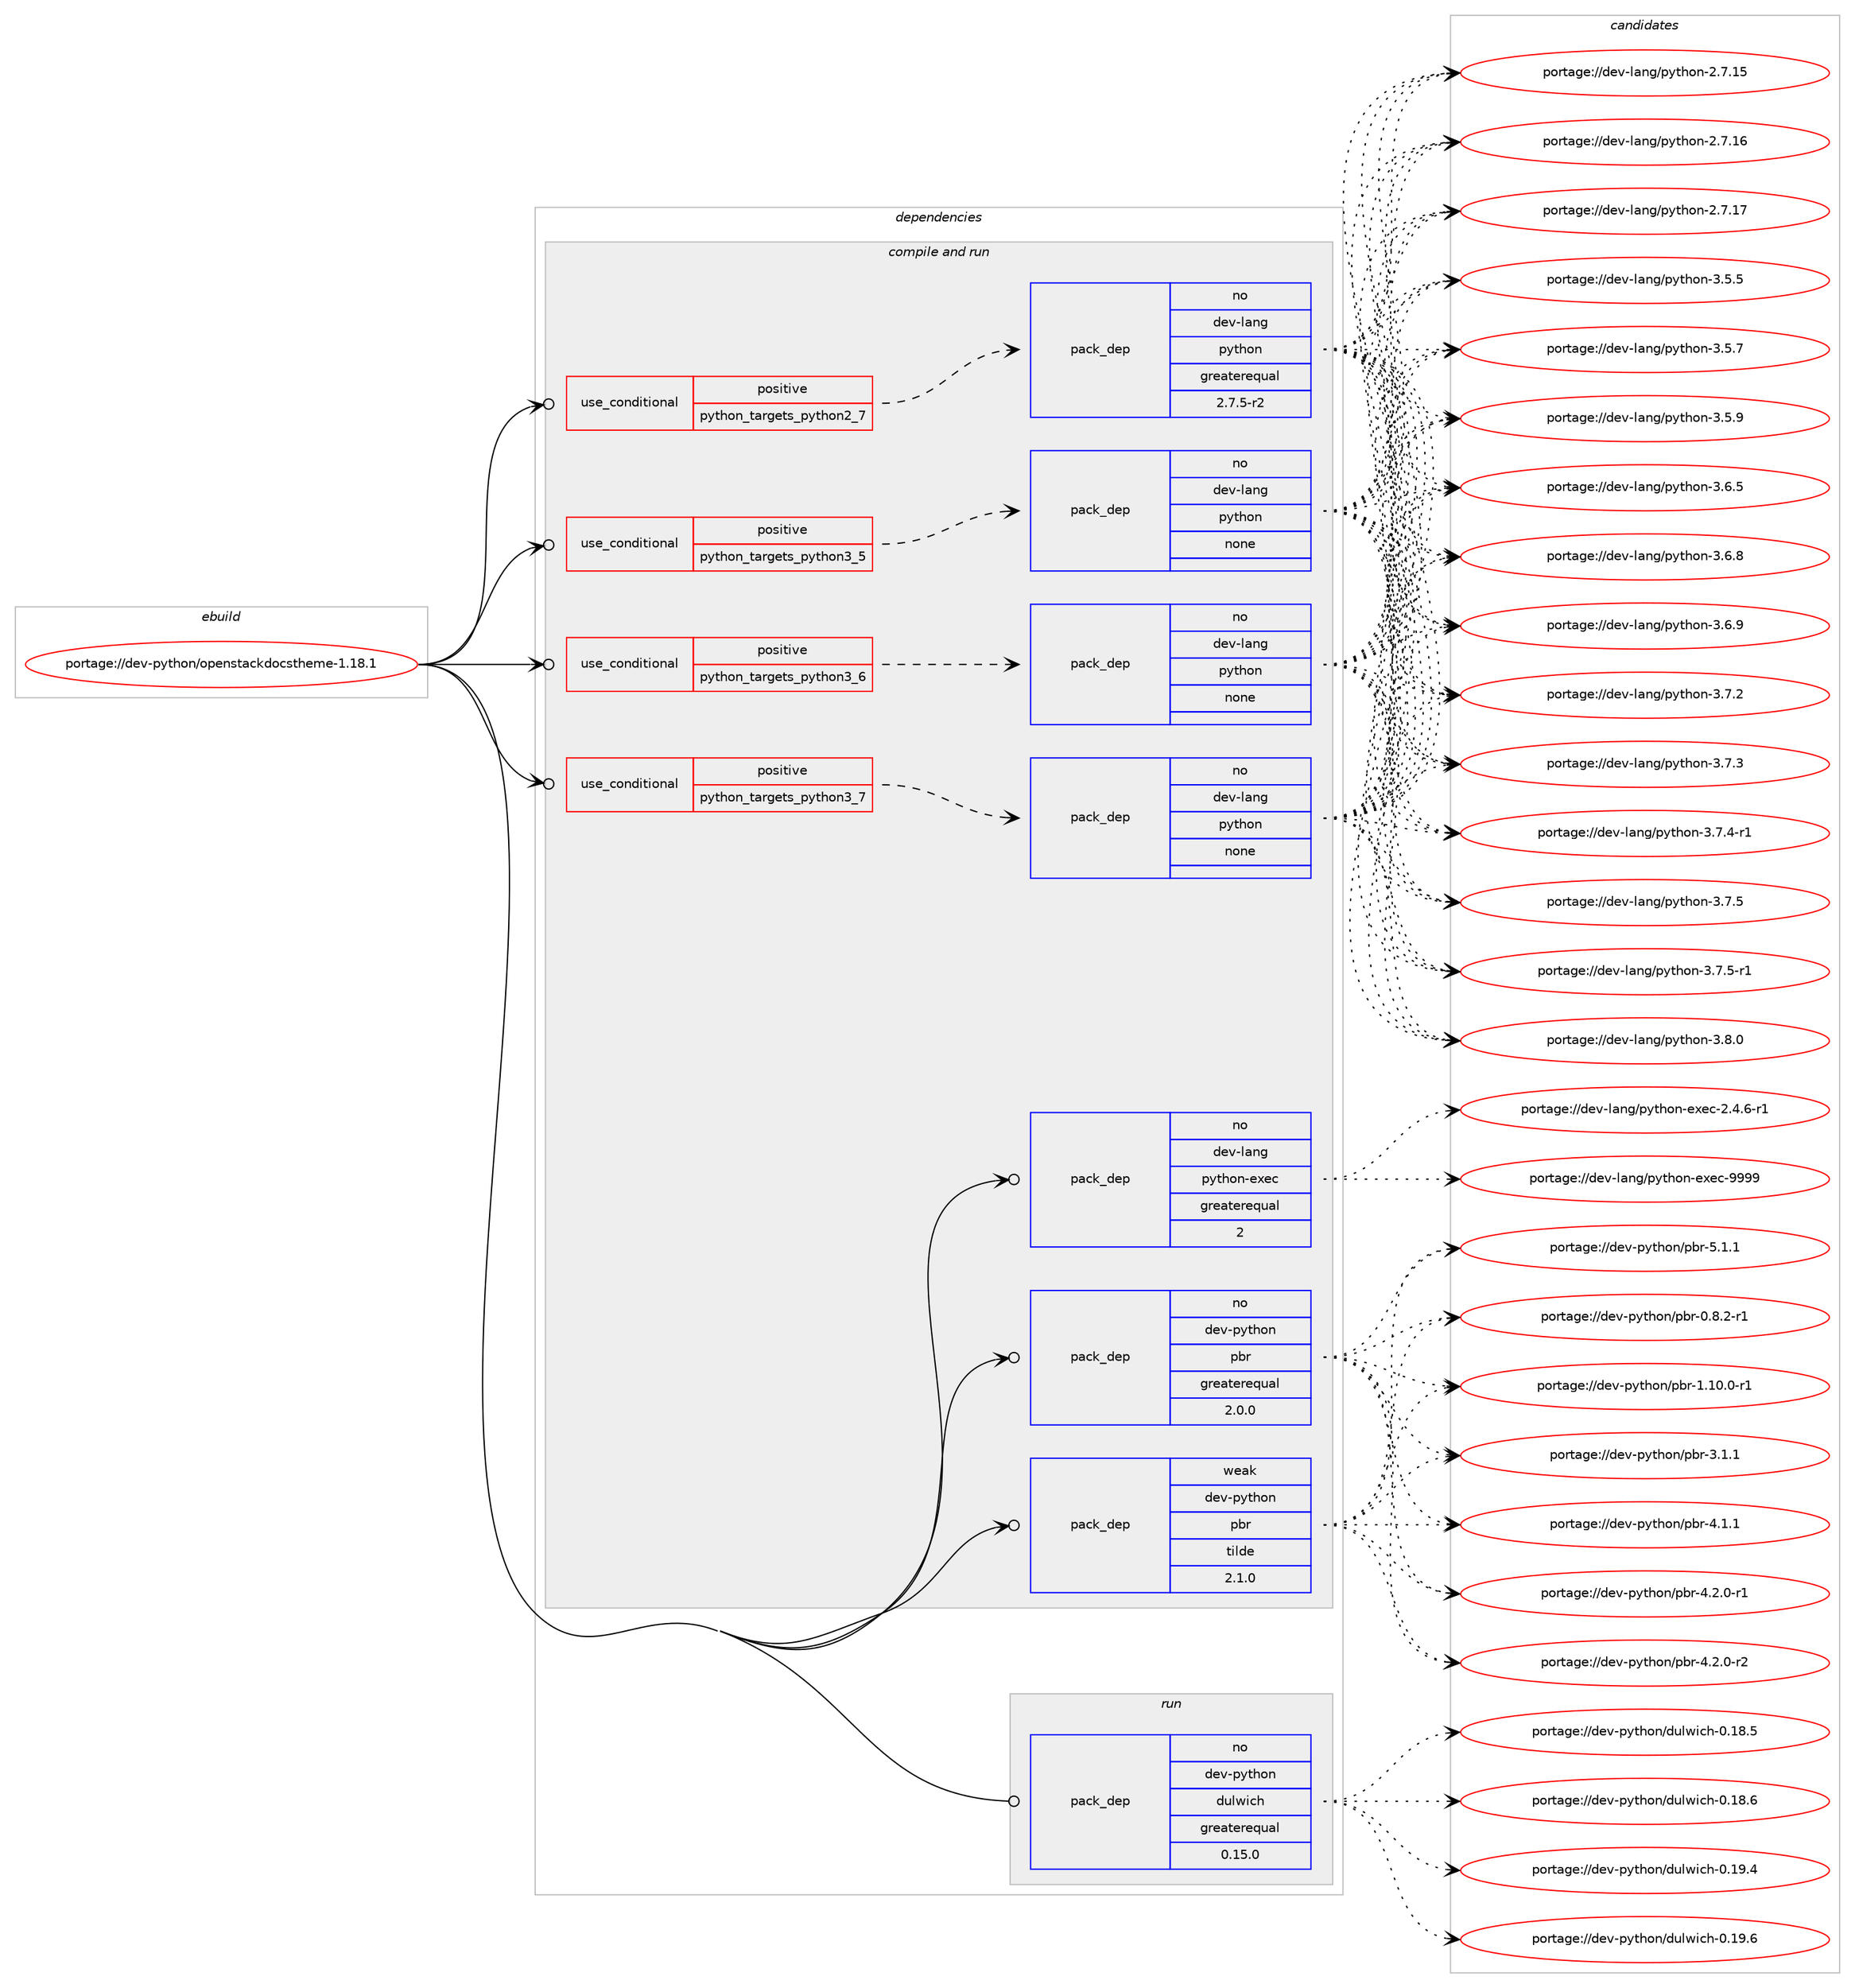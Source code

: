 digraph prolog {

# *************
# Graph options
# *************

newrank=true;
concentrate=true;
compound=true;
graph [rankdir=LR,fontname=Helvetica,fontsize=10,ranksep=1.5];#, ranksep=2.5, nodesep=0.2];
edge  [arrowhead=vee];
node  [fontname=Helvetica,fontsize=10];

# **********
# The ebuild
# **********

subgraph cluster_leftcol {
color=gray;
rank=same;
label=<<i>ebuild</i>>;
id [label="portage://dev-python/openstackdocstheme-1.18.1", color=red, width=4, href="../dev-python/openstackdocstheme-1.18.1.svg"];
}

# ****************
# The dependencies
# ****************

subgraph cluster_midcol {
color=gray;
label=<<i>dependencies</i>>;
subgraph cluster_compile {
fillcolor="#eeeeee";
style=filled;
label=<<i>compile</i>>;
}
subgraph cluster_compileandrun {
fillcolor="#eeeeee";
style=filled;
label=<<i>compile and run</i>>;
subgraph cond32859 {
dependency152898 [label=<<TABLE BORDER="0" CELLBORDER="1" CELLSPACING="0" CELLPADDING="4"><TR><TD ROWSPAN="3" CELLPADDING="10">use_conditional</TD></TR><TR><TD>positive</TD></TR><TR><TD>python_targets_python2_7</TD></TR></TABLE>>, shape=none, color=red];
subgraph pack116710 {
dependency152899 [label=<<TABLE BORDER="0" CELLBORDER="1" CELLSPACING="0" CELLPADDING="4" WIDTH="220"><TR><TD ROWSPAN="6" CELLPADDING="30">pack_dep</TD></TR><TR><TD WIDTH="110">no</TD></TR><TR><TD>dev-lang</TD></TR><TR><TD>python</TD></TR><TR><TD>greaterequal</TD></TR><TR><TD>2.7.5-r2</TD></TR></TABLE>>, shape=none, color=blue];
}
dependency152898:e -> dependency152899:w [weight=20,style="dashed",arrowhead="vee"];
}
id:e -> dependency152898:w [weight=20,style="solid",arrowhead="odotvee"];
subgraph cond32860 {
dependency152900 [label=<<TABLE BORDER="0" CELLBORDER="1" CELLSPACING="0" CELLPADDING="4"><TR><TD ROWSPAN="3" CELLPADDING="10">use_conditional</TD></TR><TR><TD>positive</TD></TR><TR><TD>python_targets_python3_5</TD></TR></TABLE>>, shape=none, color=red];
subgraph pack116711 {
dependency152901 [label=<<TABLE BORDER="0" CELLBORDER="1" CELLSPACING="0" CELLPADDING="4" WIDTH="220"><TR><TD ROWSPAN="6" CELLPADDING="30">pack_dep</TD></TR><TR><TD WIDTH="110">no</TD></TR><TR><TD>dev-lang</TD></TR><TR><TD>python</TD></TR><TR><TD>none</TD></TR><TR><TD></TD></TR></TABLE>>, shape=none, color=blue];
}
dependency152900:e -> dependency152901:w [weight=20,style="dashed",arrowhead="vee"];
}
id:e -> dependency152900:w [weight=20,style="solid",arrowhead="odotvee"];
subgraph cond32861 {
dependency152902 [label=<<TABLE BORDER="0" CELLBORDER="1" CELLSPACING="0" CELLPADDING="4"><TR><TD ROWSPAN="3" CELLPADDING="10">use_conditional</TD></TR><TR><TD>positive</TD></TR><TR><TD>python_targets_python3_6</TD></TR></TABLE>>, shape=none, color=red];
subgraph pack116712 {
dependency152903 [label=<<TABLE BORDER="0" CELLBORDER="1" CELLSPACING="0" CELLPADDING="4" WIDTH="220"><TR><TD ROWSPAN="6" CELLPADDING="30">pack_dep</TD></TR><TR><TD WIDTH="110">no</TD></TR><TR><TD>dev-lang</TD></TR><TR><TD>python</TD></TR><TR><TD>none</TD></TR><TR><TD></TD></TR></TABLE>>, shape=none, color=blue];
}
dependency152902:e -> dependency152903:w [weight=20,style="dashed",arrowhead="vee"];
}
id:e -> dependency152902:w [weight=20,style="solid",arrowhead="odotvee"];
subgraph cond32862 {
dependency152904 [label=<<TABLE BORDER="0" CELLBORDER="1" CELLSPACING="0" CELLPADDING="4"><TR><TD ROWSPAN="3" CELLPADDING="10">use_conditional</TD></TR><TR><TD>positive</TD></TR><TR><TD>python_targets_python3_7</TD></TR></TABLE>>, shape=none, color=red];
subgraph pack116713 {
dependency152905 [label=<<TABLE BORDER="0" CELLBORDER="1" CELLSPACING="0" CELLPADDING="4" WIDTH="220"><TR><TD ROWSPAN="6" CELLPADDING="30">pack_dep</TD></TR><TR><TD WIDTH="110">no</TD></TR><TR><TD>dev-lang</TD></TR><TR><TD>python</TD></TR><TR><TD>none</TD></TR><TR><TD></TD></TR></TABLE>>, shape=none, color=blue];
}
dependency152904:e -> dependency152905:w [weight=20,style="dashed",arrowhead="vee"];
}
id:e -> dependency152904:w [weight=20,style="solid",arrowhead="odotvee"];
subgraph pack116714 {
dependency152906 [label=<<TABLE BORDER="0" CELLBORDER="1" CELLSPACING="0" CELLPADDING="4" WIDTH="220"><TR><TD ROWSPAN="6" CELLPADDING="30">pack_dep</TD></TR><TR><TD WIDTH="110">no</TD></TR><TR><TD>dev-lang</TD></TR><TR><TD>python-exec</TD></TR><TR><TD>greaterequal</TD></TR><TR><TD>2</TD></TR></TABLE>>, shape=none, color=blue];
}
id:e -> dependency152906:w [weight=20,style="solid",arrowhead="odotvee"];
subgraph pack116715 {
dependency152907 [label=<<TABLE BORDER="0" CELLBORDER="1" CELLSPACING="0" CELLPADDING="4" WIDTH="220"><TR><TD ROWSPAN="6" CELLPADDING="30">pack_dep</TD></TR><TR><TD WIDTH="110">no</TD></TR><TR><TD>dev-python</TD></TR><TR><TD>pbr</TD></TR><TR><TD>greaterequal</TD></TR><TR><TD>2.0.0</TD></TR></TABLE>>, shape=none, color=blue];
}
id:e -> dependency152907:w [weight=20,style="solid",arrowhead="odotvee"];
subgraph pack116716 {
dependency152908 [label=<<TABLE BORDER="0" CELLBORDER="1" CELLSPACING="0" CELLPADDING="4" WIDTH="220"><TR><TD ROWSPAN="6" CELLPADDING="30">pack_dep</TD></TR><TR><TD WIDTH="110">weak</TD></TR><TR><TD>dev-python</TD></TR><TR><TD>pbr</TD></TR><TR><TD>tilde</TD></TR><TR><TD>2.1.0</TD></TR></TABLE>>, shape=none, color=blue];
}
id:e -> dependency152908:w [weight=20,style="solid",arrowhead="odotvee"];
}
subgraph cluster_run {
fillcolor="#eeeeee";
style=filled;
label=<<i>run</i>>;
subgraph pack116717 {
dependency152909 [label=<<TABLE BORDER="0" CELLBORDER="1" CELLSPACING="0" CELLPADDING="4" WIDTH="220"><TR><TD ROWSPAN="6" CELLPADDING="30">pack_dep</TD></TR><TR><TD WIDTH="110">no</TD></TR><TR><TD>dev-python</TD></TR><TR><TD>dulwich</TD></TR><TR><TD>greaterequal</TD></TR><TR><TD>0.15.0</TD></TR></TABLE>>, shape=none, color=blue];
}
id:e -> dependency152909:w [weight=20,style="solid",arrowhead="odot"];
}
}

# **************
# The candidates
# **************

subgraph cluster_choices {
rank=same;
color=gray;
label=<<i>candidates</i>>;

subgraph choice116710 {
color=black;
nodesep=1;
choiceportage10010111845108971101034711212111610411111045504655464953 [label="portage://dev-lang/python-2.7.15", color=red, width=4,href="../dev-lang/python-2.7.15.svg"];
choiceportage10010111845108971101034711212111610411111045504655464954 [label="portage://dev-lang/python-2.7.16", color=red, width=4,href="../dev-lang/python-2.7.16.svg"];
choiceportage10010111845108971101034711212111610411111045504655464955 [label="portage://dev-lang/python-2.7.17", color=red, width=4,href="../dev-lang/python-2.7.17.svg"];
choiceportage100101118451089711010347112121116104111110455146534653 [label="portage://dev-lang/python-3.5.5", color=red, width=4,href="../dev-lang/python-3.5.5.svg"];
choiceportage100101118451089711010347112121116104111110455146534655 [label="portage://dev-lang/python-3.5.7", color=red, width=4,href="../dev-lang/python-3.5.7.svg"];
choiceportage100101118451089711010347112121116104111110455146534657 [label="portage://dev-lang/python-3.5.9", color=red, width=4,href="../dev-lang/python-3.5.9.svg"];
choiceportage100101118451089711010347112121116104111110455146544653 [label="portage://dev-lang/python-3.6.5", color=red, width=4,href="../dev-lang/python-3.6.5.svg"];
choiceportage100101118451089711010347112121116104111110455146544656 [label="portage://dev-lang/python-3.6.8", color=red, width=4,href="../dev-lang/python-3.6.8.svg"];
choiceportage100101118451089711010347112121116104111110455146544657 [label="portage://dev-lang/python-3.6.9", color=red, width=4,href="../dev-lang/python-3.6.9.svg"];
choiceportage100101118451089711010347112121116104111110455146554650 [label="portage://dev-lang/python-3.7.2", color=red, width=4,href="../dev-lang/python-3.7.2.svg"];
choiceportage100101118451089711010347112121116104111110455146554651 [label="portage://dev-lang/python-3.7.3", color=red, width=4,href="../dev-lang/python-3.7.3.svg"];
choiceportage1001011184510897110103471121211161041111104551465546524511449 [label="portage://dev-lang/python-3.7.4-r1", color=red, width=4,href="../dev-lang/python-3.7.4-r1.svg"];
choiceportage100101118451089711010347112121116104111110455146554653 [label="portage://dev-lang/python-3.7.5", color=red, width=4,href="../dev-lang/python-3.7.5.svg"];
choiceportage1001011184510897110103471121211161041111104551465546534511449 [label="portage://dev-lang/python-3.7.5-r1", color=red, width=4,href="../dev-lang/python-3.7.5-r1.svg"];
choiceportage100101118451089711010347112121116104111110455146564648 [label="portage://dev-lang/python-3.8.0", color=red, width=4,href="../dev-lang/python-3.8.0.svg"];
dependency152899:e -> choiceportage10010111845108971101034711212111610411111045504655464953:w [style=dotted,weight="100"];
dependency152899:e -> choiceportage10010111845108971101034711212111610411111045504655464954:w [style=dotted,weight="100"];
dependency152899:e -> choiceportage10010111845108971101034711212111610411111045504655464955:w [style=dotted,weight="100"];
dependency152899:e -> choiceportage100101118451089711010347112121116104111110455146534653:w [style=dotted,weight="100"];
dependency152899:e -> choiceportage100101118451089711010347112121116104111110455146534655:w [style=dotted,weight="100"];
dependency152899:e -> choiceportage100101118451089711010347112121116104111110455146534657:w [style=dotted,weight="100"];
dependency152899:e -> choiceportage100101118451089711010347112121116104111110455146544653:w [style=dotted,weight="100"];
dependency152899:e -> choiceportage100101118451089711010347112121116104111110455146544656:w [style=dotted,weight="100"];
dependency152899:e -> choiceportage100101118451089711010347112121116104111110455146544657:w [style=dotted,weight="100"];
dependency152899:e -> choiceportage100101118451089711010347112121116104111110455146554650:w [style=dotted,weight="100"];
dependency152899:e -> choiceportage100101118451089711010347112121116104111110455146554651:w [style=dotted,weight="100"];
dependency152899:e -> choiceportage1001011184510897110103471121211161041111104551465546524511449:w [style=dotted,weight="100"];
dependency152899:e -> choiceportage100101118451089711010347112121116104111110455146554653:w [style=dotted,weight="100"];
dependency152899:e -> choiceportage1001011184510897110103471121211161041111104551465546534511449:w [style=dotted,weight="100"];
dependency152899:e -> choiceportage100101118451089711010347112121116104111110455146564648:w [style=dotted,weight="100"];
}
subgraph choice116711 {
color=black;
nodesep=1;
choiceportage10010111845108971101034711212111610411111045504655464953 [label="portage://dev-lang/python-2.7.15", color=red, width=4,href="../dev-lang/python-2.7.15.svg"];
choiceportage10010111845108971101034711212111610411111045504655464954 [label="portage://dev-lang/python-2.7.16", color=red, width=4,href="../dev-lang/python-2.7.16.svg"];
choiceportage10010111845108971101034711212111610411111045504655464955 [label="portage://dev-lang/python-2.7.17", color=red, width=4,href="../dev-lang/python-2.7.17.svg"];
choiceportage100101118451089711010347112121116104111110455146534653 [label="portage://dev-lang/python-3.5.5", color=red, width=4,href="../dev-lang/python-3.5.5.svg"];
choiceportage100101118451089711010347112121116104111110455146534655 [label="portage://dev-lang/python-3.5.7", color=red, width=4,href="../dev-lang/python-3.5.7.svg"];
choiceportage100101118451089711010347112121116104111110455146534657 [label="portage://dev-lang/python-3.5.9", color=red, width=4,href="../dev-lang/python-3.5.9.svg"];
choiceportage100101118451089711010347112121116104111110455146544653 [label="portage://dev-lang/python-3.6.5", color=red, width=4,href="../dev-lang/python-3.6.5.svg"];
choiceportage100101118451089711010347112121116104111110455146544656 [label="portage://dev-lang/python-3.6.8", color=red, width=4,href="../dev-lang/python-3.6.8.svg"];
choiceportage100101118451089711010347112121116104111110455146544657 [label="portage://dev-lang/python-3.6.9", color=red, width=4,href="../dev-lang/python-3.6.9.svg"];
choiceportage100101118451089711010347112121116104111110455146554650 [label="portage://dev-lang/python-3.7.2", color=red, width=4,href="../dev-lang/python-3.7.2.svg"];
choiceportage100101118451089711010347112121116104111110455146554651 [label="portage://dev-lang/python-3.7.3", color=red, width=4,href="../dev-lang/python-3.7.3.svg"];
choiceportage1001011184510897110103471121211161041111104551465546524511449 [label="portage://dev-lang/python-3.7.4-r1", color=red, width=4,href="../dev-lang/python-3.7.4-r1.svg"];
choiceportage100101118451089711010347112121116104111110455146554653 [label="portage://dev-lang/python-3.7.5", color=red, width=4,href="../dev-lang/python-3.7.5.svg"];
choiceportage1001011184510897110103471121211161041111104551465546534511449 [label="portage://dev-lang/python-3.7.5-r1", color=red, width=4,href="../dev-lang/python-3.7.5-r1.svg"];
choiceportage100101118451089711010347112121116104111110455146564648 [label="portage://dev-lang/python-3.8.0", color=red, width=4,href="../dev-lang/python-3.8.0.svg"];
dependency152901:e -> choiceportage10010111845108971101034711212111610411111045504655464953:w [style=dotted,weight="100"];
dependency152901:e -> choiceportage10010111845108971101034711212111610411111045504655464954:w [style=dotted,weight="100"];
dependency152901:e -> choiceportage10010111845108971101034711212111610411111045504655464955:w [style=dotted,weight="100"];
dependency152901:e -> choiceportage100101118451089711010347112121116104111110455146534653:w [style=dotted,weight="100"];
dependency152901:e -> choiceportage100101118451089711010347112121116104111110455146534655:w [style=dotted,weight="100"];
dependency152901:e -> choiceportage100101118451089711010347112121116104111110455146534657:w [style=dotted,weight="100"];
dependency152901:e -> choiceportage100101118451089711010347112121116104111110455146544653:w [style=dotted,weight="100"];
dependency152901:e -> choiceportage100101118451089711010347112121116104111110455146544656:w [style=dotted,weight="100"];
dependency152901:e -> choiceportage100101118451089711010347112121116104111110455146544657:w [style=dotted,weight="100"];
dependency152901:e -> choiceportage100101118451089711010347112121116104111110455146554650:w [style=dotted,weight="100"];
dependency152901:e -> choiceportage100101118451089711010347112121116104111110455146554651:w [style=dotted,weight="100"];
dependency152901:e -> choiceportage1001011184510897110103471121211161041111104551465546524511449:w [style=dotted,weight="100"];
dependency152901:e -> choiceportage100101118451089711010347112121116104111110455146554653:w [style=dotted,weight="100"];
dependency152901:e -> choiceportage1001011184510897110103471121211161041111104551465546534511449:w [style=dotted,weight="100"];
dependency152901:e -> choiceportage100101118451089711010347112121116104111110455146564648:w [style=dotted,weight="100"];
}
subgraph choice116712 {
color=black;
nodesep=1;
choiceportage10010111845108971101034711212111610411111045504655464953 [label="portage://dev-lang/python-2.7.15", color=red, width=4,href="../dev-lang/python-2.7.15.svg"];
choiceportage10010111845108971101034711212111610411111045504655464954 [label="portage://dev-lang/python-2.7.16", color=red, width=4,href="../dev-lang/python-2.7.16.svg"];
choiceportage10010111845108971101034711212111610411111045504655464955 [label="portage://dev-lang/python-2.7.17", color=red, width=4,href="../dev-lang/python-2.7.17.svg"];
choiceportage100101118451089711010347112121116104111110455146534653 [label="portage://dev-lang/python-3.5.5", color=red, width=4,href="../dev-lang/python-3.5.5.svg"];
choiceportage100101118451089711010347112121116104111110455146534655 [label="portage://dev-lang/python-3.5.7", color=red, width=4,href="../dev-lang/python-3.5.7.svg"];
choiceportage100101118451089711010347112121116104111110455146534657 [label="portage://dev-lang/python-3.5.9", color=red, width=4,href="../dev-lang/python-3.5.9.svg"];
choiceportage100101118451089711010347112121116104111110455146544653 [label="portage://dev-lang/python-3.6.5", color=red, width=4,href="../dev-lang/python-3.6.5.svg"];
choiceportage100101118451089711010347112121116104111110455146544656 [label="portage://dev-lang/python-3.6.8", color=red, width=4,href="../dev-lang/python-3.6.8.svg"];
choiceportage100101118451089711010347112121116104111110455146544657 [label="portage://dev-lang/python-3.6.9", color=red, width=4,href="../dev-lang/python-3.6.9.svg"];
choiceportage100101118451089711010347112121116104111110455146554650 [label="portage://dev-lang/python-3.7.2", color=red, width=4,href="../dev-lang/python-3.7.2.svg"];
choiceportage100101118451089711010347112121116104111110455146554651 [label="portage://dev-lang/python-3.7.3", color=red, width=4,href="../dev-lang/python-3.7.3.svg"];
choiceportage1001011184510897110103471121211161041111104551465546524511449 [label="portage://dev-lang/python-3.7.4-r1", color=red, width=4,href="../dev-lang/python-3.7.4-r1.svg"];
choiceportage100101118451089711010347112121116104111110455146554653 [label="portage://dev-lang/python-3.7.5", color=red, width=4,href="../dev-lang/python-3.7.5.svg"];
choiceportage1001011184510897110103471121211161041111104551465546534511449 [label="portage://dev-lang/python-3.7.5-r1", color=red, width=4,href="../dev-lang/python-3.7.5-r1.svg"];
choiceportage100101118451089711010347112121116104111110455146564648 [label="portage://dev-lang/python-3.8.0", color=red, width=4,href="../dev-lang/python-3.8.0.svg"];
dependency152903:e -> choiceportage10010111845108971101034711212111610411111045504655464953:w [style=dotted,weight="100"];
dependency152903:e -> choiceportage10010111845108971101034711212111610411111045504655464954:w [style=dotted,weight="100"];
dependency152903:e -> choiceportage10010111845108971101034711212111610411111045504655464955:w [style=dotted,weight="100"];
dependency152903:e -> choiceportage100101118451089711010347112121116104111110455146534653:w [style=dotted,weight="100"];
dependency152903:e -> choiceportage100101118451089711010347112121116104111110455146534655:w [style=dotted,weight="100"];
dependency152903:e -> choiceportage100101118451089711010347112121116104111110455146534657:w [style=dotted,weight="100"];
dependency152903:e -> choiceportage100101118451089711010347112121116104111110455146544653:w [style=dotted,weight="100"];
dependency152903:e -> choiceportage100101118451089711010347112121116104111110455146544656:w [style=dotted,weight="100"];
dependency152903:e -> choiceportage100101118451089711010347112121116104111110455146544657:w [style=dotted,weight="100"];
dependency152903:e -> choiceportage100101118451089711010347112121116104111110455146554650:w [style=dotted,weight="100"];
dependency152903:e -> choiceportage100101118451089711010347112121116104111110455146554651:w [style=dotted,weight="100"];
dependency152903:e -> choiceportage1001011184510897110103471121211161041111104551465546524511449:w [style=dotted,weight="100"];
dependency152903:e -> choiceportage100101118451089711010347112121116104111110455146554653:w [style=dotted,weight="100"];
dependency152903:e -> choiceportage1001011184510897110103471121211161041111104551465546534511449:w [style=dotted,weight="100"];
dependency152903:e -> choiceportage100101118451089711010347112121116104111110455146564648:w [style=dotted,weight="100"];
}
subgraph choice116713 {
color=black;
nodesep=1;
choiceportage10010111845108971101034711212111610411111045504655464953 [label="portage://dev-lang/python-2.7.15", color=red, width=4,href="../dev-lang/python-2.7.15.svg"];
choiceportage10010111845108971101034711212111610411111045504655464954 [label="portage://dev-lang/python-2.7.16", color=red, width=4,href="../dev-lang/python-2.7.16.svg"];
choiceportage10010111845108971101034711212111610411111045504655464955 [label="portage://dev-lang/python-2.7.17", color=red, width=4,href="../dev-lang/python-2.7.17.svg"];
choiceportage100101118451089711010347112121116104111110455146534653 [label="portage://dev-lang/python-3.5.5", color=red, width=4,href="../dev-lang/python-3.5.5.svg"];
choiceportage100101118451089711010347112121116104111110455146534655 [label="portage://dev-lang/python-3.5.7", color=red, width=4,href="../dev-lang/python-3.5.7.svg"];
choiceportage100101118451089711010347112121116104111110455146534657 [label="portage://dev-lang/python-3.5.9", color=red, width=4,href="../dev-lang/python-3.5.9.svg"];
choiceportage100101118451089711010347112121116104111110455146544653 [label="portage://dev-lang/python-3.6.5", color=red, width=4,href="../dev-lang/python-3.6.5.svg"];
choiceportage100101118451089711010347112121116104111110455146544656 [label="portage://dev-lang/python-3.6.8", color=red, width=4,href="../dev-lang/python-3.6.8.svg"];
choiceportage100101118451089711010347112121116104111110455146544657 [label="portage://dev-lang/python-3.6.9", color=red, width=4,href="../dev-lang/python-3.6.9.svg"];
choiceportage100101118451089711010347112121116104111110455146554650 [label="portage://dev-lang/python-3.7.2", color=red, width=4,href="../dev-lang/python-3.7.2.svg"];
choiceportage100101118451089711010347112121116104111110455146554651 [label="portage://dev-lang/python-3.7.3", color=red, width=4,href="../dev-lang/python-3.7.3.svg"];
choiceportage1001011184510897110103471121211161041111104551465546524511449 [label="portage://dev-lang/python-3.7.4-r1", color=red, width=4,href="../dev-lang/python-3.7.4-r1.svg"];
choiceportage100101118451089711010347112121116104111110455146554653 [label="portage://dev-lang/python-3.7.5", color=red, width=4,href="../dev-lang/python-3.7.5.svg"];
choiceportage1001011184510897110103471121211161041111104551465546534511449 [label="portage://dev-lang/python-3.7.5-r1", color=red, width=4,href="../dev-lang/python-3.7.5-r1.svg"];
choiceportage100101118451089711010347112121116104111110455146564648 [label="portage://dev-lang/python-3.8.0", color=red, width=4,href="../dev-lang/python-3.8.0.svg"];
dependency152905:e -> choiceportage10010111845108971101034711212111610411111045504655464953:w [style=dotted,weight="100"];
dependency152905:e -> choiceportage10010111845108971101034711212111610411111045504655464954:w [style=dotted,weight="100"];
dependency152905:e -> choiceportage10010111845108971101034711212111610411111045504655464955:w [style=dotted,weight="100"];
dependency152905:e -> choiceportage100101118451089711010347112121116104111110455146534653:w [style=dotted,weight="100"];
dependency152905:e -> choiceportage100101118451089711010347112121116104111110455146534655:w [style=dotted,weight="100"];
dependency152905:e -> choiceportage100101118451089711010347112121116104111110455146534657:w [style=dotted,weight="100"];
dependency152905:e -> choiceportage100101118451089711010347112121116104111110455146544653:w [style=dotted,weight="100"];
dependency152905:e -> choiceportage100101118451089711010347112121116104111110455146544656:w [style=dotted,weight="100"];
dependency152905:e -> choiceportage100101118451089711010347112121116104111110455146544657:w [style=dotted,weight="100"];
dependency152905:e -> choiceportage100101118451089711010347112121116104111110455146554650:w [style=dotted,weight="100"];
dependency152905:e -> choiceportage100101118451089711010347112121116104111110455146554651:w [style=dotted,weight="100"];
dependency152905:e -> choiceportage1001011184510897110103471121211161041111104551465546524511449:w [style=dotted,weight="100"];
dependency152905:e -> choiceportage100101118451089711010347112121116104111110455146554653:w [style=dotted,weight="100"];
dependency152905:e -> choiceportage1001011184510897110103471121211161041111104551465546534511449:w [style=dotted,weight="100"];
dependency152905:e -> choiceportage100101118451089711010347112121116104111110455146564648:w [style=dotted,weight="100"];
}
subgraph choice116714 {
color=black;
nodesep=1;
choiceportage10010111845108971101034711212111610411111045101120101994550465246544511449 [label="portage://dev-lang/python-exec-2.4.6-r1", color=red, width=4,href="../dev-lang/python-exec-2.4.6-r1.svg"];
choiceportage10010111845108971101034711212111610411111045101120101994557575757 [label="portage://dev-lang/python-exec-9999", color=red, width=4,href="../dev-lang/python-exec-9999.svg"];
dependency152906:e -> choiceportage10010111845108971101034711212111610411111045101120101994550465246544511449:w [style=dotted,weight="100"];
dependency152906:e -> choiceportage10010111845108971101034711212111610411111045101120101994557575757:w [style=dotted,weight="100"];
}
subgraph choice116715 {
color=black;
nodesep=1;
choiceportage1001011184511212111610411111047112981144548465646504511449 [label="portage://dev-python/pbr-0.8.2-r1", color=red, width=4,href="../dev-python/pbr-0.8.2-r1.svg"];
choiceportage100101118451121211161041111104711298114454946494846484511449 [label="portage://dev-python/pbr-1.10.0-r1", color=red, width=4,href="../dev-python/pbr-1.10.0-r1.svg"];
choiceportage100101118451121211161041111104711298114455146494649 [label="portage://dev-python/pbr-3.1.1", color=red, width=4,href="../dev-python/pbr-3.1.1.svg"];
choiceportage100101118451121211161041111104711298114455246494649 [label="portage://dev-python/pbr-4.1.1", color=red, width=4,href="../dev-python/pbr-4.1.1.svg"];
choiceportage1001011184511212111610411111047112981144552465046484511449 [label="portage://dev-python/pbr-4.2.0-r1", color=red, width=4,href="../dev-python/pbr-4.2.0-r1.svg"];
choiceportage1001011184511212111610411111047112981144552465046484511450 [label="portage://dev-python/pbr-4.2.0-r2", color=red, width=4,href="../dev-python/pbr-4.2.0-r2.svg"];
choiceportage100101118451121211161041111104711298114455346494649 [label="portage://dev-python/pbr-5.1.1", color=red, width=4,href="../dev-python/pbr-5.1.1.svg"];
dependency152907:e -> choiceportage1001011184511212111610411111047112981144548465646504511449:w [style=dotted,weight="100"];
dependency152907:e -> choiceportage100101118451121211161041111104711298114454946494846484511449:w [style=dotted,weight="100"];
dependency152907:e -> choiceportage100101118451121211161041111104711298114455146494649:w [style=dotted,weight="100"];
dependency152907:e -> choiceportage100101118451121211161041111104711298114455246494649:w [style=dotted,weight="100"];
dependency152907:e -> choiceportage1001011184511212111610411111047112981144552465046484511449:w [style=dotted,weight="100"];
dependency152907:e -> choiceportage1001011184511212111610411111047112981144552465046484511450:w [style=dotted,weight="100"];
dependency152907:e -> choiceportage100101118451121211161041111104711298114455346494649:w [style=dotted,weight="100"];
}
subgraph choice116716 {
color=black;
nodesep=1;
choiceportage1001011184511212111610411111047112981144548465646504511449 [label="portage://dev-python/pbr-0.8.2-r1", color=red, width=4,href="../dev-python/pbr-0.8.2-r1.svg"];
choiceportage100101118451121211161041111104711298114454946494846484511449 [label="portage://dev-python/pbr-1.10.0-r1", color=red, width=4,href="../dev-python/pbr-1.10.0-r1.svg"];
choiceportage100101118451121211161041111104711298114455146494649 [label="portage://dev-python/pbr-3.1.1", color=red, width=4,href="../dev-python/pbr-3.1.1.svg"];
choiceportage100101118451121211161041111104711298114455246494649 [label="portage://dev-python/pbr-4.1.1", color=red, width=4,href="../dev-python/pbr-4.1.1.svg"];
choiceportage1001011184511212111610411111047112981144552465046484511449 [label="portage://dev-python/pbr-4.2.0-r1", color=red, width=4,href="../dev-python/pbr-4.2.0-r1.svg"];
choiceportage1001011184511212111610411111047112981144552465046484511450 [label="portage://dev-python/pbr-4.2.0-r2", color=red, width=4,href="../dev-python/pbr-4.2.0-r2.svg"];
choiceportage100101118451121211161041111104711298114455346494649 [label="portage://dev-python/pbr-5.1.1", color=red, width=4,href="../dev-python/pbr-5.1.1.svg"];
dependency152908:e -> choiceportage1001011184511212111610411111047112981144548465646504511449:w [style=dotted,weight="100"];
dependency152908:e -> choiceportage100101118451121211161041111104711298114454946494846484511449:w [style=dotted,weight="100"];
dependency152908:e -> choiceportage100101118451121211161041111104711298114455146494649:w [style=dotted,weight="100"];
dependency152908:e -> choiceportage100101118451121211161041111104711298114455246494649:w [style=dotted,weight="100"];
dependency152908:e -> choiceportage1001011184511212111610411111047112981144552465046484511449:w [style=dotted,weight="100"];
dependency152908:e -> choiceportage1001011184511212111610411111047112981144552465046484511450:w [style=dotted,weight="100"];
dependency152908:e -> choiceportage100101118451121211161041111104711298114455346494649:w [style=dotted,weight="100"];
}
subgraph choice116717 {
color=black;
nodesep=1;
choiceportage10010111845112121116104111110471001171081191059910445484649564653 [label="portage://dev-python/dulwich-0.18.5", color=red, width=4,href="../dev-python/dulwich-0.18.5.svg"];
choiceportage10010111845112121116104111110471001171081191059910445484649564654 [label="portage://dev-python/dulwich-0.18.6", color=red, width=4,href="../dev-python/dulwich-0.18.6.svg"];
choiceportage10010111845112121116104111110471001171081191059910445484649574652 [label="portage://dev-python/dulwich-0.19.4", color=red, width=4,href="../dev-python/dulwich-0.19.4.svg"];
choiceportage10010111845112121116104111110471001171081191059910445484649574654 [label="portage://dev-python/dulwich-0.19.6", color=red, width=4,href="../dev-python/dulwich-0.19.6.svg"];
dependency152909:e -> choiceportage10010111845112121116104111110471001171081191059910445484649564653:w [style=dotted,weight="100"];
dependency152909:e -> choiceportage10010111845112121116104111110471001171081191059910445484649564654:w [style=dotted,weight="100"];
dependency152909:e -> choiceportage10010111845112121116104111110471001171081191059910445484649574652:w [style=dotted,weight="100"];
dependency152909:e -> choiceportage10010111845112121116104111110471001171081191059910445484649574654:w [style=dotted,weight="100"];
}
}

}

